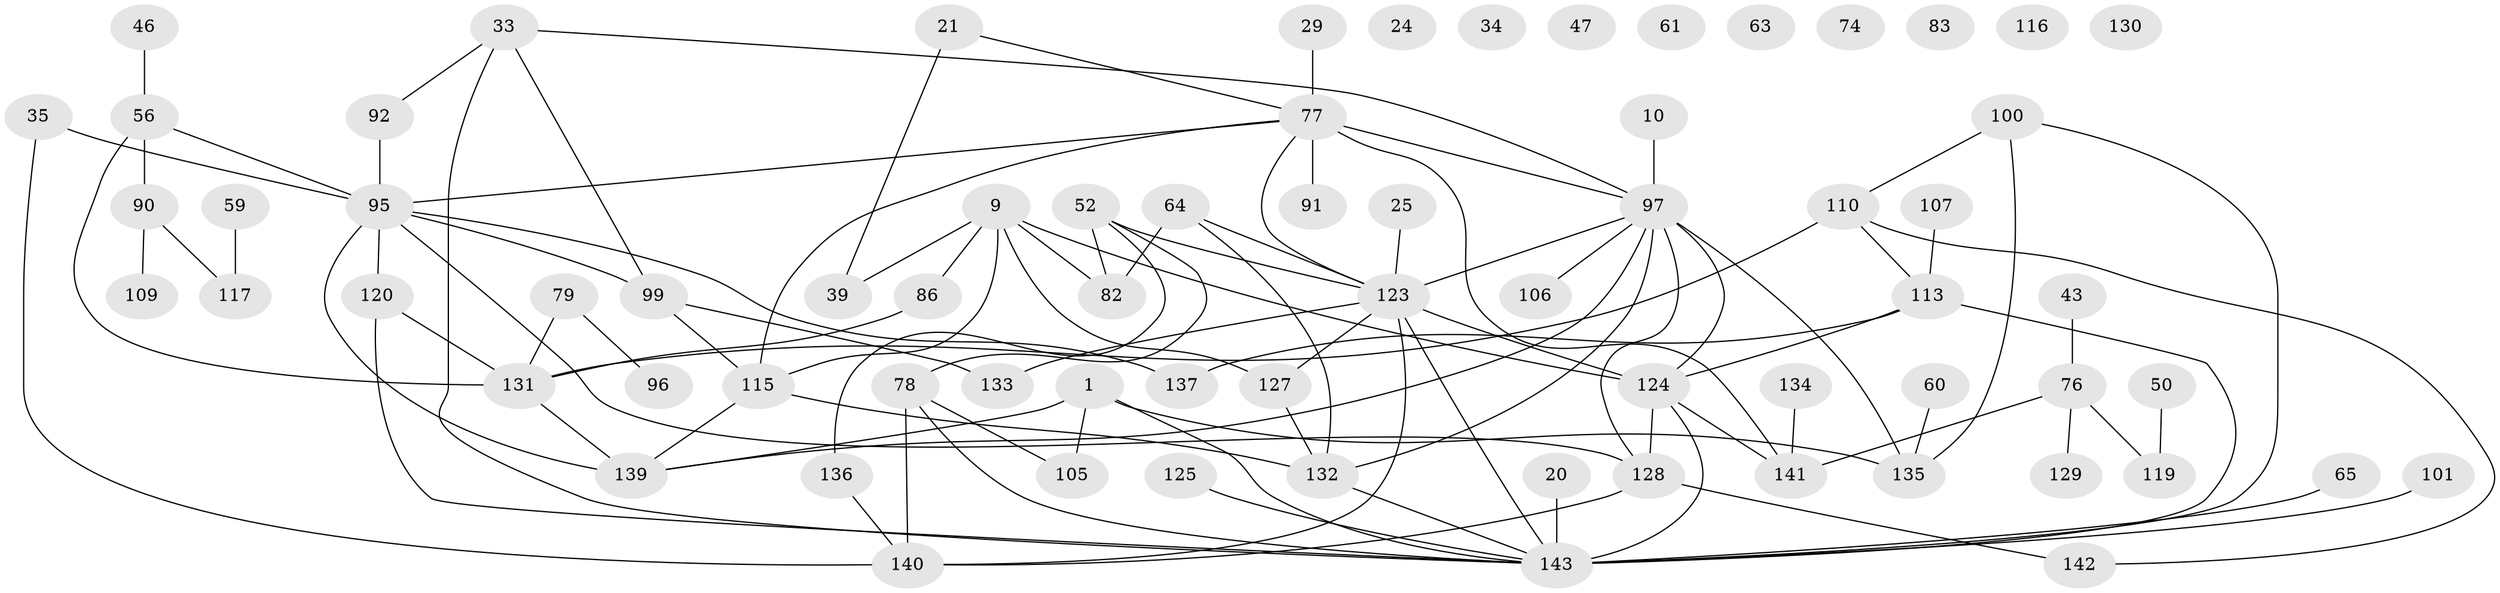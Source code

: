 // original degree distribution, {5: 0.055944055944055944, 2: 0.26573426573426573, 6: 0.07692307692307693, 3: 0.2097902097902098, 4: 0.15384615384615385, 7: 0.013986013986013986, 1: 0.15384615384615385, 0: 0.06293706293706294, 8: 0.006993006993006993}
// Generated by graph-tools (version 1.1) at 2025/40/03/09/25 04:40:50]
// undirected, 71 vertices, 101 edges
graph export_dot {
graph [start="1"]
  node [color=gray90,style=filled];
  1;
  9 [super="+3"];
  10;
  20;
  21;
  24;
  25;
  29;
  33;
  34;
  35;
  39;
  43;
  46;
  47;
  50;
  52;
  56 [super="+40"];
  59;
  60;
  61;
  63;
  64;
  65;
  74;
  76 [super="+15+27"];
  77 [super="+49"];
  78;
  79;
  82 [super="+73"];
  83;
  86;
  90 [super="+42"];
  91;
  92;
  95 [super="+69+36"];
  96;
  97 [super="+30+58+51+37+66+80"];
  99 [super="+67"];
  100;
  101;
  105;
  106;
  107;
  109;
  110 [super="+88"];
  113 [super="+19+81"];
  115 [super="+31"];
  116;
  117;
  119;
  120 [super="+111"];
  123 [super="+104+122+57+89"];
  124 [super="+53+121+41"];
  125;
  127 [super="+118"];
  128 [super="+102"];
  129;
  130;
  131 [super="+87+93+48"];
  132 [super="+13"];
  133;
  134;
  135;
  136;
  137;
  139 [super="+4+108"];
  140 [super="+112"];
  141 [super="+68"];
  142;
  143 [super="+103+138+126"];
  1 -- 105;
  1 -- 135;
  1 -- 139 [weight=2];
  1 -- 143;
  9 -- 39;
  9 -- 82 [weight=2];
  9 -- 86 [weight=2];
  9 -- 127;
  9 -- 115;
  9 -- 124 [weight=4];
  10 -- 97;
  20 -- 143;
  21 -- 39;
  21 -- 77;
  25 -- 123;
  29 -- 77;
  33 -- 92;
  33 -- 99;
  33 -- 143;
  33 -- 97;
  35 -- 140;
  35 -- 95;
  43 -- 76;
  46 -- 56;
  50 -- 119;
  52 -- 78;
  52 -- 82;
  52 -- 123;
  52 -- 136;
  56 -- 90 [weight=2];
  56 -- 95;
  56 -- 131;
  59 -- 117;
  60 -- 135;
  64 -- 82;
  64 -- 132;
  64 -- 123;
  65 -- 143;
  76 -- 119;
  76 -- 129;
  76 -- 141;
  77 -- 141 [weight=2];
  77 -- 115;
  77 -- 91;
  77 -- 95 [weight=2];
  77 -- 97 [weight=3];
  77 -- 123;
  78 -- 105;
  78 -- 143;
  78 -- 140;
  79 -- 96;
  79 -- 131;
  86 -- 131;
  90 -- 117;
  90 -- 109;
  92 -- 95;
  95 -- 99 [weight=2];
  95 -- 128;
  95 -- 137;
  95 -- 139 [weight=2];
  95 -- 120;
  97 -- 124 [weight=4];
  97 -- 132 [weight=3];
  97 -- 135;
  97 -- 106;
  97 -- 139;
  97 -- 128;
  97 -- 123 [weight=2];
  99 -- 115;
  99 -- 133;
  100 -- 110 [weight=2];
  100 -- 135;
  100 -- 143 [weight=2];
  101 -- 143;
  107 -- 113;
  110 -- 113;
  110 -- 142;
  110 -- 131;
  113 -- 137;
  113 -- 143;
  113 -- 124;
  115 -- 132 [weight=2];
  115 -- 139;
  120 -- 131;
  120 -- 143;
  123 -- 124;
  123 -- 127 [weight=3];
  123 -- 143 [weight=2];
  123 -- 133;
  123 -- 140;
  124 -- 128 [weight=2];
  124 -- 141;
  124 -- 143 [weight=3];
  125 -- 143;
  127 -- 132;
  128 -- 142;
  128 -- 140;
  131 -- 139 [weight=2];
  132 -- 143;
  134 -- 141;
  136 -- 140;
}
